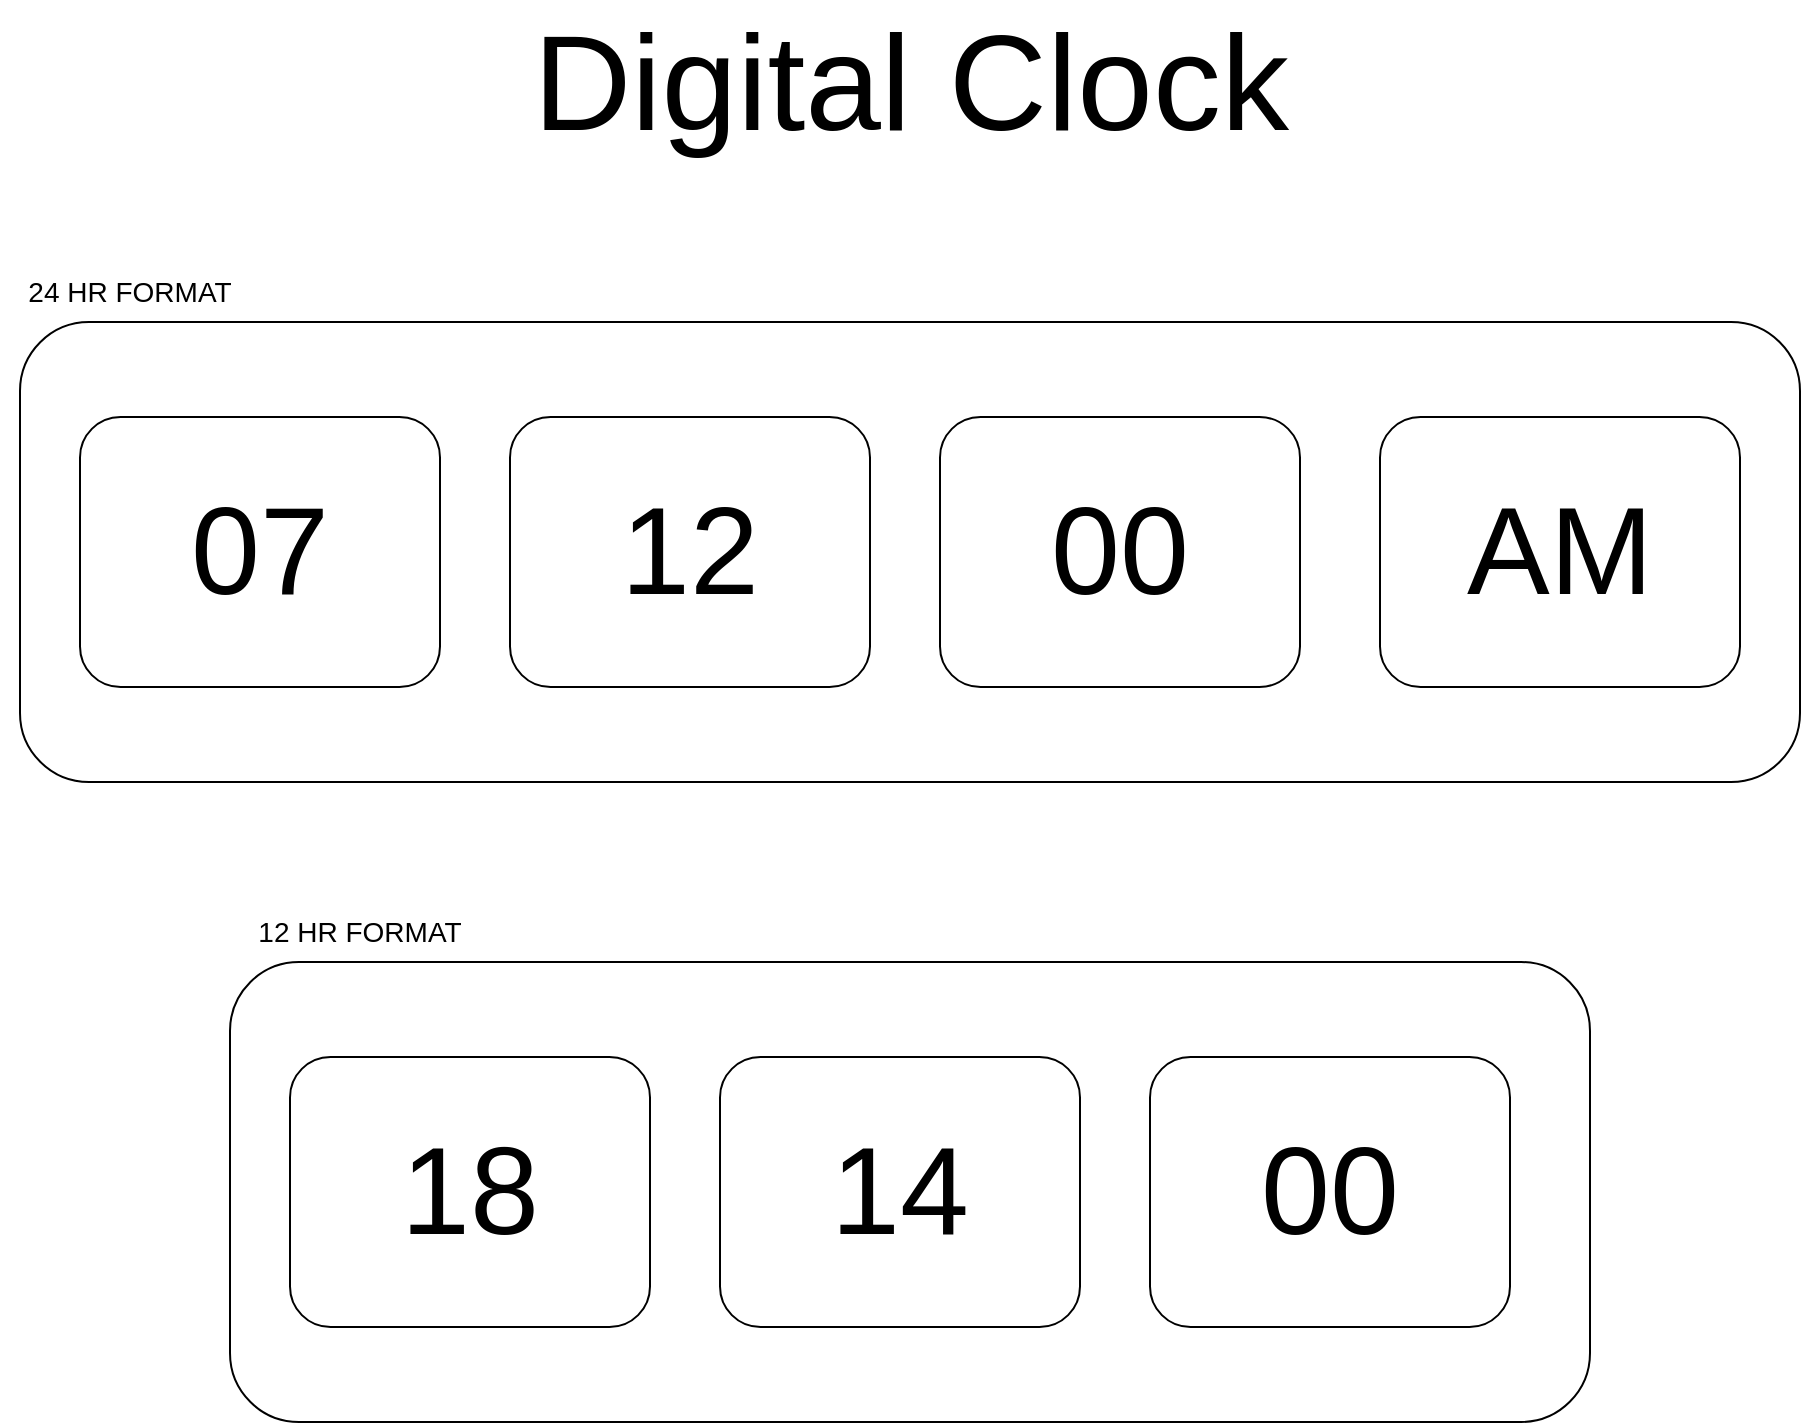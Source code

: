<mxfile version="15.8.6" type="device"><diagram id="qQKyrcD_ip1g5FcsIIXp" name="Page-1"><mxGraphModel dx="2528" dy="934" grid="1" gridSize="10" guides="1" tooltips="1" connect="1" arrows="1" fold="1" page="1" pageScale="1" pageWidth="850" pageHeight="1100" math="0" shadow="0"><root><mxCell id="0"/><mxCell id="1" parent="0"/><mxCell id="ulx3-8e7bz7cglhZeZMF-17" value="" style="group" vertex="1" connectable="0" parent="1"><mxGeometry x="-20" y="300" width="890" height="260" as="geometry"/></mxCell><mxCell id="ulx3-8e7bz7cglhZeZMF-3" value="" style="rounded=1;whiteSpace=wrap;html=1;" vertex="1" parent="ulx3-8e7bz7cglhZeZMF-17"><mxGeometry y="30" width="890" height="230" as="geometry"/></mxCell><mxCell id="ulx3-8e7bz7cglhZeZMF-5" value="07" style="rounded=1;whiteSpace=wrap;html=1;fontSize=62;" vertex="1" parent="ulx3-8e7bz7cglhZeZMF-17"><mxGeometry x="30" y="77.5" width="180" height="135" as="geometry"/></mxCell><mxCell id="ulx3-8e7bz7cglhZeZMF-8" value="12" style="rounded=1;whiteSpace=wrap;html=1;fontSize=62;" vertex="1" parent="ulx3-8e7bz7cglhZeZMF-17"><mxGeometry x="245" y="77.5" width="180" height="135" as="geometry"/></mxCell><mxCell id="ulx3-8e7bz7cglhZeZMF-9" value="00" style="rounded=1;whiteSpace=wrap;html=1;fontSize=62;" vertex="1" parent="ulx3-8e7bz7cglhZeZMF-17"><mxGeometry x="460" y="77.5" width="180" height="135" as="geometry"/></mxCell><mxCell id="ulx3-8e7bz7cglhZeZMF-14" value="24 HR FORMAT" style="text;html=1;strokeColor=none;fillColor=none;align=center;verticalAlign=middle;whiteSpace=wrap;rounded=0;fontSize=14;" vertex="1" parent="ulx3-8e7bz7cglhZeZMF-17"><mxGeometry x="-10" width="130" height="30" as="geometry"/></mxCell><mxCell id="ulx3-8e7bz7cglhZeZMF-16" value="AM" style="rounded=1;whiteSpace=wrap;html=1;fontSize=62;" vertex="1" parent="ulx3-8e7bz7cglhZeZMF-17"><mxGeometry x="680" y="77.5" width="180" height="135" as="geometry"/></mxCell><mxCell id="ulx3-8e7bz7cglhZeZMF-31" value="" style="group" vertex="1" connectable="0" parent="1"><mxGeometry x="40" y="610" width="680" height="260" as="geometry"/></mxCell><mxCell id="ulx3-8e7bz7cglhZeZMF-33" value="" style="group" vertex="1" connectable="0" parent="ulx3-8e7bz7cglhZeZMF-31"><mxGeometry x="45" y="10" width="680" height="260" as="geometry"/></mxCell><mxCell id="ulx3-8e7bz7cglhZeZMF-26" value="" style="rounded=1;whiteSpace=wrap;html=1;" vertex="1" parent="ulx3-8e7bz7cglhZeZMF-33"><mxGeometry y="30" width="680" height="230" as="geometry"/></mxCell><mxCell id="ulx3-8e7bz7cglhZeZMF-27" value="18" style="rounded=1;whiteSpace=wrap;html=1;fontSize=62;" vertex="1" parent="ulx3-8e7bz7cglhZeZMF-33"><mxGeometry x="30" y="77.5" width="180" height="135" as="geometry"/></mxCell><mxCell id="ulx3-8e7bz7cglhZeZMF-28" value="14" style="rounded=1;whiteSpace=wrap;html=1;fontSize=62;" vertex="1" parent="ulx3-8e7bz7cglhZeZMF-33"><mxGeometry x="245" y="77.5" width="180" height="135" as="geometry"/></mxCell><mxCell id="ulx3-8e7bz7cglhZeZMF-29" value="00" style="rounded=1;whiteSpace=wrap;html=1;fontSize=62;" vertex="1" parent="ulx3-8e7bz7cglhZeZMF-33"><mxGeometry x="460" y="77.5" width="180" height="135" as="geometry"/></mxCell><mxCell id="ulx3-8e7bz7cglhZeZMF-30" value="12 HR FORMAT" style="text;html=1;strokeColor=none;fillColor=none;align=center;verticalAlign=middle;whiteSpace=wrap;rounded=0;fontSize=14;" vertex="1" parent="ulx3-8e7bz7cglhZeZMF-33"><mxGeometry width="130" height="30" as="geometry"/></mxCell><mxCell id="ulx3-8e7bz7cglhZeZMF-32" value="&lt;font style=&quot;font-size: 68px&quot;&gt;Digital Clock&lt;/font&gt;" style="text;html=1;align=center;verticalAlign=middle;resizable=0;points=[];autosize=1;strokeColor=none;fillColor=none;fontSize=14;" vertex="1" parent="1"><mxGeometry x="230" y="190" width="390" height="40" as="geometry"/></mxCell></root></mxGraphModel></diagram></mxfile>
